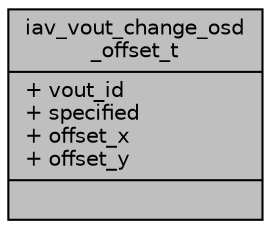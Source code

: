 digraph "iav_vout_change_osd_offset_t"
{
 // INTERACTIVE_SVG=YES
 // LATEX_PDF_SIZE
  bgcolor="transparent";
  edge [fontname="Helvetica",fontsize="10",labelfontname="Helvetica",labelfontsize="10"];
  node [fontname="Helvetica",fontsize="10",shape=record];
  Node1 [label="{iav_vout_change_osd\l_offset_t\n|+ vout_id\l+ specified\l+ offset_x\l+ offset_y\l|}",height=0.2,width=0.4,color="black", fillcolor="grey75", style="filled", fontcolor="black",tooltip=" "];
}
